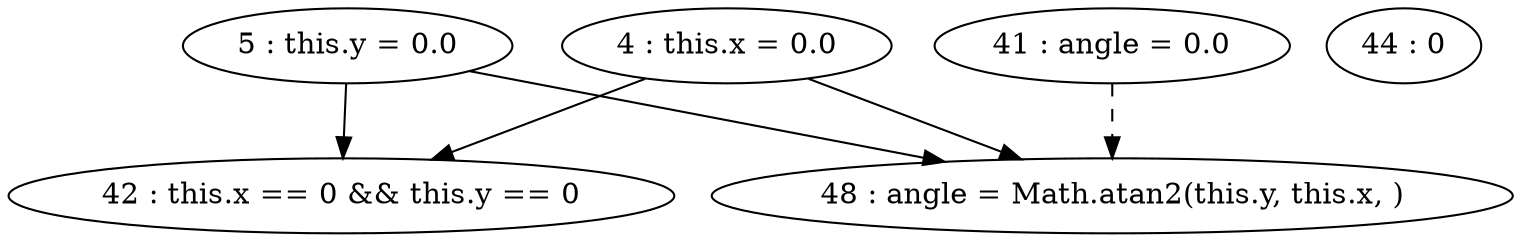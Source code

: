 digraph G {
"4 : this.x = 0.0"
"4 : this.x = 0.0" -> "42 : this.x == 0 && this.y == 0"
"4 : this.x = 0.0" -> "48 : angle = Math.atan2(this.y, this.x, )"
"5 : this.y = 0.0"
"5 : this.y = 0.0" -> "42 : this.x == 0 && this.y == 0"
"5 : this.y = 0.0" -> "48 : angle = Math.atan2(this.y, this.x, )"
"41 : angle = 0.0"
"41 : angle = 0.0" -> "48 : angle = Math.atan2(this.y, this.x, )" [style=dashed]
"42 : this.x == 0 && this.y == 0"
"44 : 0"
"48 : angle = Math.atan2(this.y, this.x, )"
}